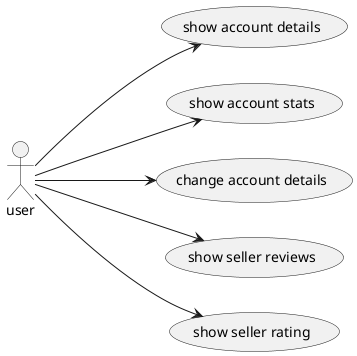 @startuml
left to right direction
:user: ---> (show account details)
:user: ---> (show account stats)
:user: ---> (change account details)
:user: ---> (show seller reviews)
:user: ---> (show seller rating)
@enduml
